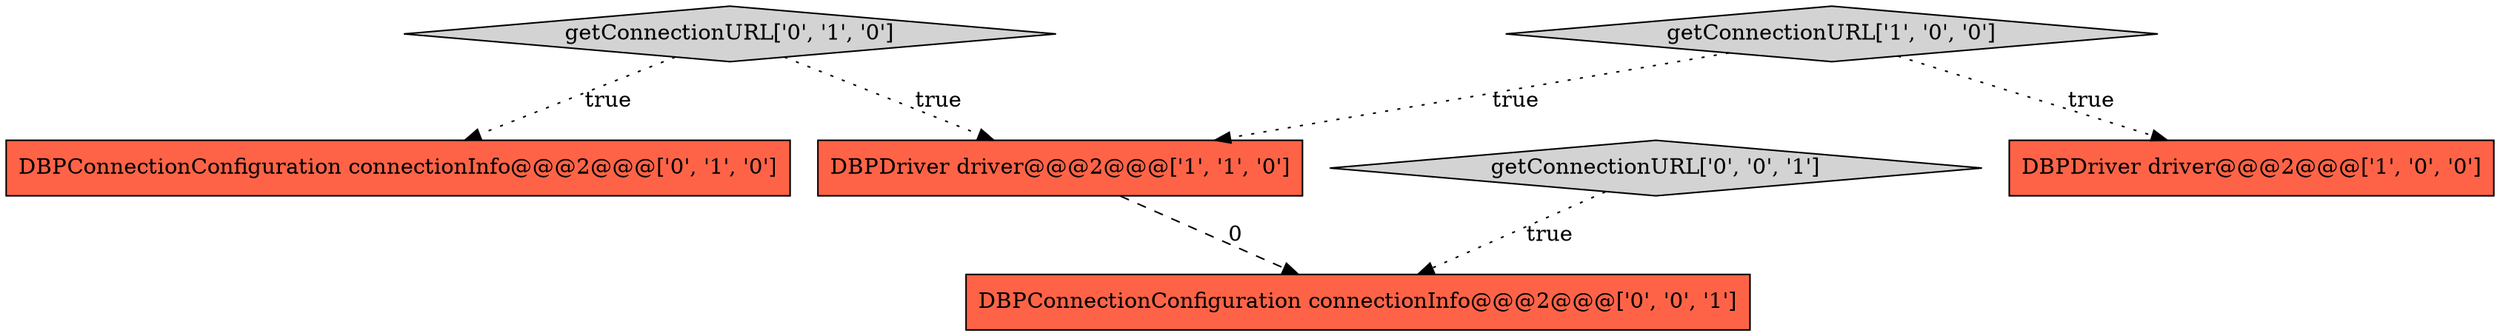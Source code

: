 digraph {
3 [style = filled, label = "getConnectionURL['0', '1', '0']", fillcolor = lightgray, shape = diamond image = "AAA0AAABBB2BBB"];
6 [style = filled, label = "DBPConnectionConfiguration connectionInfo@@@2@@@['0', '0', '1']", fillcolor = tomato, shape = box image = "AAA0AAABBB3BBB"];
4 [style = filled, label = "DBPConnectionConfiguration connectionInfo@@@2@@@['0', '1', '0']", fillcolor = tomato, shape = box image = "AAA0AAABBB2BBB"];
1 [style = filled, label = "DBPDriver driver@@@2@@@['1', '0', '0']", fillcolor = tomato, shape = box image = "AAA0AAABBB1BBB"];
2 [style = filled, label = "DBPDriver driver@@@2@@@['1', '1', '0']", fillcolor = tomato, shape = box image = "AAA0AAABBB1BBB"];
5 [style = filled, label = "getConnectionURL['0', '0', '1']", fillcolor = lightgray, shape = diamond image = "AAA0AAABBB3BBB"];
0 [style = filled, label = "getConnectionURL['1', '0', '0']", fillcolor = lightgray, shape = diamond image = "AAA0AAABBB1BBB"];
5->6 [style = dotted, label="true"];
3->4 [style = dotted, label="true"];
0->2 [style = dotted, label="true"];
3->2 [style = dotted, label="true"];
0->1 [style = dotted, label="true"];
2->6 [style = dashed, label="0"];
}
